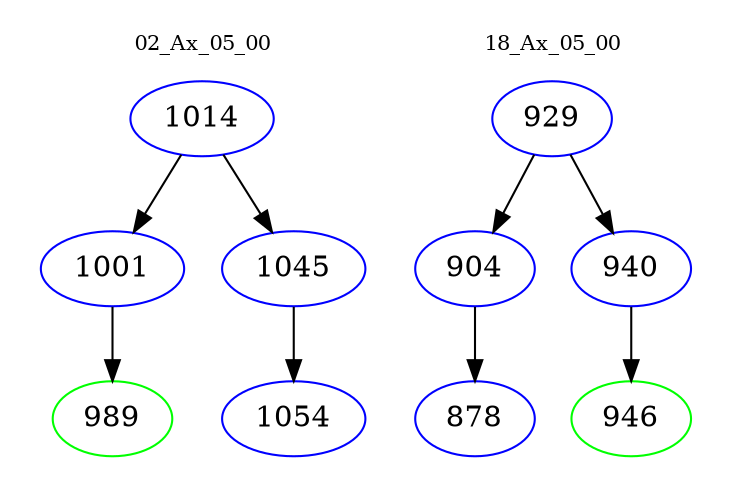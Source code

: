 digraph{
subgraph cluster_0 {
color = white
label = "02_Ax_05_00";
fontsize=10;
T0_1014 [label="1014", color="blue"]
T0_1014 -> T0_1001 [color="black"]
T0_1001 [label="1001", color="blue"]
T0_1001 -> T0_989 [color="black"]
T0_989 [label="989", color="green"]
T0_1014 -> T0_1045 [color="black"]
T0_1045 [label="1045", color="blue"]
T0_1045 -> T0_1054 [color="black"]
T0_1054 [label="1054", color="blue"]
}
subgraph cluster_1 {
color = white
label = "18_Ax_05_00";
fontsize=10;
T1_929 [label="929", color="blue"]
T1_929 -> T1_904 [color="black"]
T1_904 [label="904", color="blue"]
T1_904 -> T1_878 [color="black"]
T1_878 [label="878", color="blue"]
T1_929 -> T1_940 [color="black"]
T1_940 [label="940", color="blue"]
T1_940 -> T1_946 [color="black"]
T1_946 [label="946", color="green"]
}
}
